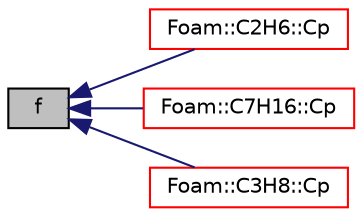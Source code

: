 digraph "f"
{
  bgcolor="transparent";
  edge [fontname="Helvetica",fontsize="10",labelfontname="Helvetica",labelfontsize="10"];
  node [fontname="Helvetica",fontsize="10",shape=record];
  rankdir="LR";
  Node10 [label="f",height=0.2,width=0.4,color="black", fillcolor="grey75", style="filled", fontcolor="black"];
  Node10 -> Node11 [dir="back",color="midnightblue",fontsize="10",style="solid",fontname="Helvetica"];
  Node11 [label="Foam::C2H6::Cp",height=0.2,width=0.4,color="red",URL="$a31217.html#aa3c6db57b3c2349f7078463fda391158",tooltip="Liquid heat capacity [J/(kg K)]. "];
  Node10 -> Node13 [dir="back",color="midnightblue",fontsize="10",style="solid",fontname="Helvetica"];
  Node13 [label="Foam::C7H16::Cp",height=0.2,width=0.4,color="red",URL="$a31245.html#aa3c6db57b3c2349f7078463fda391158",tooltip="Liquid heat capacity [J/(kg K)]. "];
  Node10 -> Node15 [dir="back",color="midnightblue",fontsize="10",style="solid",fontname="Helvetica"];
  Node15 [label="Foam::C3H8::Cp",height=0.2,width=0.4,color="red",URL="$a31229.html#aa3c6db57b3c2349f7078463fda391158",tooltip="Liquid heat capacity [J/(kg K)]. "];
}
